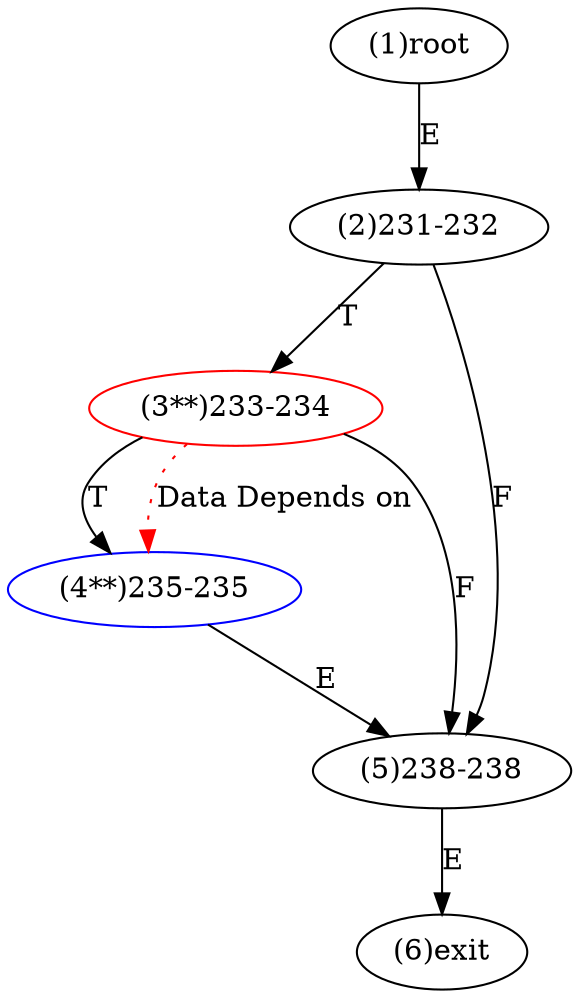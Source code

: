 digraph "" { 
1[ label="(1)root"];
2[ label="(2)231-232"];
3[ label="(3**)233-234",color=red];
4[ label="(4**)235-235",color=blue];
5[ label="(5)238-238"];
6[ label="(6)exit"];
1->2[ label="E"];
2->5[ label="F"];
2->3[ label="T"];
3->5[ label="F"];
3->4[ label="T"];
4->5[ label="E"];
5->6[ label="E"];
3->4[ color="red" label="Data Depends on" style = dotted ];
}